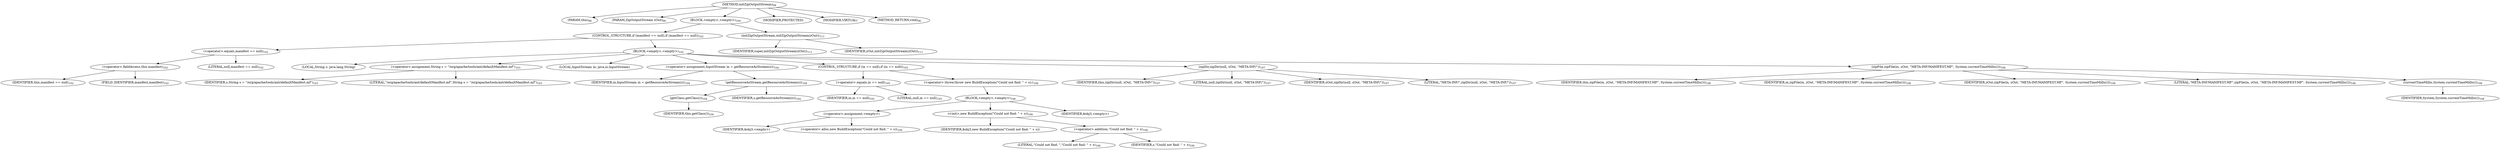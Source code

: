 digraph "initZipOutputStream" {  
"108" [label = <(METHOD,initZipOutputStream)<SUB>98</SUB>> ]
"8" [label = <(PARAM,this)<SUB>98</SUB>> ]
"109" [label = <(PARAM,ZipOutputStream zOut)<SUB>98</SUB>> ]
"110" [label = <(BLOCK,&lt;empty&gt;,&lt;empty&gt;)<SUB>100</SUB>> ]
"111" [label = <(CONTROL_STRUCTURE,if (manifest == null),if (manifest == null))<SUB>102</SUB>> ]
"112" [label = <(&lt;operator&gt;.equals,manifest == null)<SUB>102</SUB>> ]
"113" [label = <(&lt;operator&gt;.fieldAccess,this.manifest)<SUB>102</SUB>> ]
"114" [label = <(IDENTIFIER,this,manifest == null)<SUB>102</SUB>> ]
"115" [label = <(FIELD_IDENTIFIER,manifest,manifest)<SUB>102</SUB>> ]
"116" [label = <(LITERAL,null,manifest == null)<SUB>102</SUB>> ]
"117" [label = <(BLOCK,&lt;empty&gt;,&lt;empty&gt;)<SUB>102</SUB>> ]
"118" [label = <(LOCAL,String s: java.lang.String)> ]
"119" [label = <(&lt;operator&gt;.assignment,String s = &quot;/org/apache/tools/ant/defaultManifest.mf&quot;)<SUB>103</SUB>> ]
"120" [label = <(IDENTIFIER,s,String s = &quot;/org/apache/tools/ant/defaultManifest.mf&quot;)<SUB>103</SUB>> ]
"121" [label = <(LITERAL,&quot;/org/apache/tools/ant/defaultManifest.mf&quot;,String s = &quot;/org/apache/tools/ant/defaultManifest.mf&quot;)<SUB>103</SUB>> ]
"122" [label = <(LOCAL,InputStream in: java.io.InputStream)> ]
"123" [label = <(&lt;operator&gt;.assignment,InputStream in = getResourceAsStream(s))<SUB>104</SUB>> ]
"124" [label = <(IDENTIFIER,in,InputStream in = getResourceAsStream(s))<SUB>104</SUB>> ]
"125" [label = <(getResourceAsStream,getResourceAsStream(s))<SUB>104</SUB>> ]
"126" [label = <(getClass,getClass())<SUB>104</SUB>> ]
"7" [label = <(IDENTIFIER,this,getClass())<SUB>104</SUB>> ]
"127" [label = <(IDENTIFIER,s,getResourceAsStream(s))<SUB>104</SUB>> ]
"128" [label = <(CONTROL_STRUCTURE,if (in == null),if (in == null))<SUB>105</SUB>> ]
"129" [label = <(&lt;operator&gt;.equals,in == null)<SUB>105</SUB>> ]
"130" [label = <(IDENTIFIER,in,in == null)<SUB>105</SUB>> ]
"131" [label = <(LITERAL,null,in == null)<SUB>105</SUB>> ]
"132" [label = <(&lt;operator&gt;.throw,throw new BuildException(&quot;Could not find: &quot; + s);)<SUB>106</SUB>> ]
"133" [label = <(BLOCK,&lt;empty&gt;,&lt;empty&gt;)<SUB>106</SUB>> ]
"134" [label = <(&lt;operator&gt;.assignment,&lt;empty&gt;)> ]
"135" [label = <(IDENTIFIER,$obj3,&lt;empty&gt;)> ]
"136" [label = <(&lt;operator&gt;.alloc,new BuildException(&quot;Could not find: &quot; + s))<SUB>106</SUB>> ]
"137" [label = <(&lt;init&gt;,new BuildException(&quot;Could not find: &quot; + s))<SUB>106</SUB>> ]
"138" [label = <(IDENTIFIER,$obj3,new BuildException(&quot;Could not find: &quot; + s))> ]
"139" [label = <(&lt;operator&gt;.addition,&quot;Could not find: &quot; + s)<SUB>106</SUB>> ]
"140" [label = <(LITERAL,&quot;Could not find: &quot;,&quot;Could not find: &quot; + s)<SUB>106</SUB>> ]
"141" [label = <(IDENTIFIER,s,&quot;Could not find: &quot; + s)<SUB>106</SUB>> ]
"142" [label = <(IDENTIFIER,$obj3,&lt;empty&gt;)> ]
"143" [label = <(zipDir,zipDir(null, zOut, &quot;META-INF/&quot;))<SUB>107</SUB>> ]
"9" [label = <(IDENTIFIER,this,zipDir(null, zOut, &quot;META-INF/&quot;))<SUB>107</SUB>> ]
"144" [label = <(LITERAL,null,zipDir(null, zOut, &quot;META-INF/&quot;))<SUB>107</SUB>> ]
"145" [label = <(IDENTIFIER,zOut,zipDir(null, zOut, &quot;META-INF/&quot;))<SUB>107</SUB>> ]
"146" [label = <(LITERAL,&quot;META-INF/&quot;,zipDir(null, zOut, &quot;META-INF/&quot;))<SUB>107</SUB>> ]
"147" [label = <(zipFile,zipFile(in, zOut, &quot;META-INF/MANIFEST.MF&quot;, System.currentTimeMillis()))<SUB>108</SUB>> ]
"10" [label = <(IDENTIFIER,this,zipFile(in, zOut, &quot;META-INF/MANIFEST.MF&quot;, System.currentTimeMillis()))<SUB>108</SUB>> ]
"148" [label = <(IDENTIFIER,in,zipFile(in, zOut, &quot;META-INF/MANIFEST.MF&quot;, System.currentTimeMillis()))<SUB>108</SUB>> ]
"149" [label = <(IDENTIFIER,zOut,zipFile(in, zOut, &quot;META-INF/MANIFEST.MF&quot;, System.currentTimeMillis()))<SUB>108</SUB>> ]
"150" [label = <(LITERAL,&quot;META-INF/MANIFEST.MF&quot;,zipFile(in, zOut, &quot;META-INF/MANIFEST.MF&quot;, System.currentTimeMillis()))<SUB>108</SUB>> ]
"151" [label = <(currentTimeMillis,System.currentTimeMillis())<SUB>108</SUB>> ]
"152" [label = <(IDENTIFIER,System,System.currentTimeMillis())<SUB>108</SUB>> ]
"153" [label = <(initZipOutputStream,initZipOutputStream(zOut))<SUB>111</SUB>> ]
"154" [label = <(IDENTIFIER,super,initZipOutputStream(zOut))<SUB>111</SUB>> ]
"155" [label = <(IDENTIFIER,zOut,initZipOutputStream(zOut))<SUB>111</SUB>> ]
"156" [label = <(MODIFIER,PROTECTED)> ]
"157" [label = <(MODIFIER,VIRTUAL)> ]
"158" [label = <(METHOD_RETURN,void)<SUB>98</SUB>> ]
  "108" -> "8" 
  "108" -> "109" 
  "108" -> "110" 
  "108" -> "156" 
  "108" -> "157" 
  "108" -> "158" 
  "110" -> "111" 
  "110" -> "153" 
  "111" -> "112" 
  "111" -> "117" 
  "112" -> "113" 
  "112" -> "116" 
  "113" -> "114" 
  "113" -> "115" 
  "117" -> "118" 
  "117" -> "119" 
  "117" -> "122" 
  "117" -> "123" 
  "117" -> "128" 
  "117" -> "143" 
  "117" -> "147" 
  "119" -> "120" 
  "119" -> "121" 
  "123" -> "124" 
  "123" -> "125" 
  "125" -> "126" 
  "125" -> "127" 
  "126" -> "7" 
  "128" -> "129" 
  "128" -> "132" 
  "129" -> "130" 
  "129" -> "131" 
  "132" -> "133" 
  "133" -> "134" 
  "133" -> "137" 
  "133" -> "142" 
  "134" -> "135" 
  "134" -> "136" 
  "137" -> "138" 
  "137" -> "139" 
  "139" -> "140" 
  "139" -> "141" 
  "143" -> "9" 
  "143" -> "144" 
  "143" -> "145" 
  "143" -> "146" 
  "147" -> "10" 
  "147" -> "148" 
  "147" -> "149" 
  "147" -> "150" 
  "147" -> "151" 
  "151" -> "152" 
  "153" -> "154" 
  "153" -> "155" 
}

